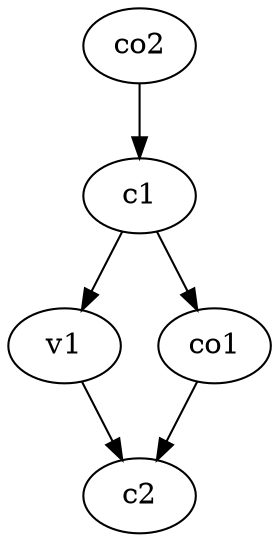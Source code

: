 strict digraph  {
c1;
c2;
v1;
co1;
co2;
c1 -> co1  [weight=1];
c1 -> v1  [weight=1];
v1 -> c2  [weight=1];
co1 -> c2  [weight=1];
co2 -> c1  [weight=1];
}

